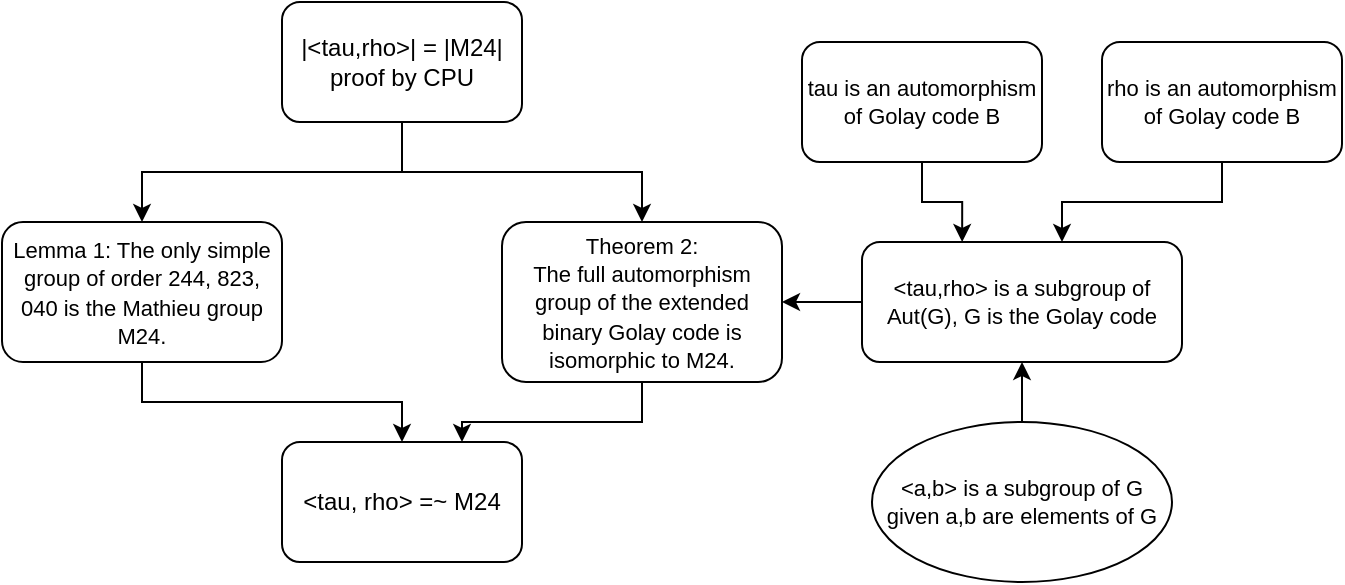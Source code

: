 <mxfile version="16.5.3"><diagram id="1jZ7GPUb-ABCictuiYrO" name="Page-1"><mxGraphModel dx="679" dy="350" grid="1" gridSize="10" guides="1" tooltips="1" connect="1" arrows="1" fold="1" page="1" pageScale="1" pageWidth="850" pageHeight="1100" math="0" shadow="0"><root><mxCell id="0"/><mxCell id="1" parent="0"/><mxCell id="3-plm729PMAxXn0JKtx7-1" value="&amp;lt;tau, rho&amp;gt; =~ M24" style="rounded=1;whiteSpace=wrap;html=1;" vertex="1" parent="1"><mxGeometry x="260" y="350" width="120" height="60" as="geometry"/></mxCell><mxCell id="3-plm729PMAxXn0JKtx7-5" style="edgeStyle=orthogonalEdgeStyle;rounded=0;orthogonalLoop=1;jettySize=auto;html=1;fontSize=11;" edge="1" parent="1" source="3-plm729PMAxXn0JKtx7-2" target="3-plm729PMAxXn0JKtx7-4"><mxGeometry relative="1" as="geometry"/></mxCell><mxCell id="3-plm729PMAxXn0JKtx7-9" style="edgeStyle=orthogonalEdgeStyle;rounded=0;orthogonalLoop=1;jettySize=auto;html=1;fontSize=11;" edge="1" parent="1" source="3-plm729PMAxXn0JKtx7-2" target="3-plm729PMAxXn0JKtx7-8"><mxGeometry relative="1" as="geometry"/></mxCell><mxCell id="3-plm729PMAxXn0JKtx7-2" value="|&amp;lt;tau,rho&amp;gt;| = |M24|&lt;br&gt;proof by CPU" style="rounded=1;whiteSpace=wrap;html=1;fontSize=12;" vertex="1" parent="1"><mxGeometry x="260" y="130" width="120" height="60" as="geometry"/></mxCell><mxCell id="3-plm729PMAxXn0JKtx7-6" style="edgeStyle=orthogonalEdgeStyle;rounded=0;orthogonalLoop=1;jettySize=auto;html=1;entryX=0.5;entryY=0;entryDx=0;entryDy=0;fontSize=11;" edge="1" parent="1" source="3-plm729PMAxXn0JKtx7-4" target="3-plm729PMAxXn0JKtx7-1"><mxGeometry relative="1" as="geometry"/></mxCell><mxCell id="3-plm729PMAxXn0JKtx7-4" value="&lt;font style=&quot;font-size: 11px&quot;&gt;Lemma 1: The only simple group of order 244, 823, 040 is the Mathieu group M24.&lt;/font&gt;" style="rounded=1;whiteSpace=wrap;html=1;fontSize=12;" vertex="1" parent="1"><mxGeometry x="120" y="240" width="140" height="70" as="geometry"/></mxCell><mxCell id="3-plm729PMAxXn0JKtx7-16" style="edgeStyle=orthogonalEdgeStyle;rounded=0;orthogonalLoop=1;jettySize=auto;html=1;entryX=0.75;entryY=0;entryDx=0;entryDy=0;fontSize=11;" edge="1" parent="1" source="3-plm729PMAxXn0JKtx7-8" target="3-plm729PMAxXn0JKtx7-1"><mxGeometry relative="1" as="geometry"/></mxCell><mxCell id="3-plm729PMAxXn0JKtx7-8" value="&lt;font style=&quot;font-size: 11px&quot;&gt;Theorem 2: &lt;br&gt;The full automorphism group of the extended&lt;br/&gt;binary Golay code is isomorphic to M24.&lt;/font&gt;" style="rounded=1;whiteSpace=wrap;html=1;fontSize=12;" vertex="1" parent="1"><mxGeometry x="370" y="240" width="140" height="80" as="geometry"/></mxCell><mxCell id="3-plm729PMAxXn0JKtx7-11" value="" style="edgeStyle=orthogonalEdgeStyle;rounded=0;orthogonalLoop=1;jettySize=auto;html=1;fontSize=11;" edge="1" parent="1" source="3-plm729PMAxXn0JKtx7-10" target="3-plm729PMAxXn0JKtx7-8"><mxGeometry relative="1" as="geometry"/></mxCell><mxCell id="3-plm729PMAxXn0JKtx7-10" value="&amp;lt;tau,rho&amp;gt; is a subgroup of Aut(G), G is the Golay code" style="rounded=1;whiteSpace=wrap;html=1;fontSize=11;" vertex="1" parent="1"><mxGeometry x="550" y="250" width="160" height="60" as="geometry"/></mxCell><mxCell id="3-plm729PMAxXn0JKtx7-17" style="edgeStyle=orthogonalEdgeStyle;rounded=0;orthogonalLoop=1;jettySize=auto;html=1;entryX=0.313;entryY=0;entryDx=0;entryDy=0;entryPerimeter=0;fontSize=11;" edge="1" parent="1" source="3-plm729PMAxXn0JKtx7-12" target="3-plm729PMAxXn0JKtx7-10"><mxGeometry relative="1" as="geometry"/></mxCell><mxCell id="3-plm729PMAxXn0JKtx7-12" value="tau is an automorphism of Golay code B" style="rounded=1;whiteSpace=wrap;html=1;fontSize=11;" vertex="1" parent="1"><mxGeometry x="520" y="150" width="120" height="60" as="geometry"/></mxCell><mxCell id="3-plm729PMAxXn0JKtx7-18" style="edgeStyle=orthogonalEdgeStyle;rounded=0;orthogonalLoop=1;jettySize=auto;html=1;entryX=0.625;entryY=0;entryDx=0;entryDy=0;entryPerimeter=0;fontSize=11;" edge="1" parent="1" source="3-plm729PMAxXn0JKtx7-13" target="3-plm729PMAxXn0JKtx7-10"><mxGeometry relative="1" as="geometry"/></mxCell><mxCell id="3-plm729PMAxXn0JKtx7-13" value="rho is an automorphism of Golay code B" style="rounded=1;whiteSpace=wrap;html=1;fontSize=11;" vertex="1" parent="1"><mxGeometry x="670" y="150" width="120" height="60" as="geometry"/></mxCell><mxCell id="3-plm729PMAxXn0JKtx7-20" value="" style="edgeStyle=orthogonalEdgeStyle;rounded=0;orthogonalLoop=1;jettySize=auto;html=1;fontSize=11;" edge="1" parent="1" source="3-plm729PMAxXn0JKtx7-19" target="3-plm729PMAxXn0JKtx7-10"><mxGeometry relative="1" as="geometry"/></mxCell><mxCell id="3-plm729PMAxXn0JKtx7-19" value="&amp;lt;a,b&amp;gt; is a subgroup of G given a,b are elements of G" style="ellipse;whiteSpace=wrap;html=1;fontSize=11;" vertex="1" parent="1"><mxGeometry x="555" y="340" width="150" height="80" as="geometry"/></mxCell></root></mxGraphModel></diagram></mxfile>
